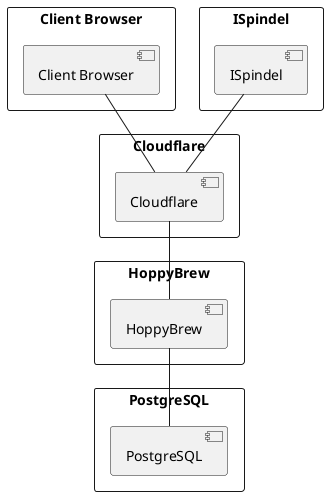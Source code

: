 @startuml
rectangle "Client Browser" {
    component "Client Browser" as client_browser
}

rectangle "ISpindel" {
    component "ISpindel" as iSpindel
}

rectangle "Cloudflare" {
    component "Cloudflare" as cloudflare
}

rectangle "HoppyBrew" {
    component "HoppyBrew" as hoppybrew
}

rectangle "PostgreSQL" {
    component "PostgreSQL" as postgres
}

client_browser -- cloudflare
iSpindel -- cloudflare
cloudflare -- hoppybrew
hoppybrew -- postgres

@enduml